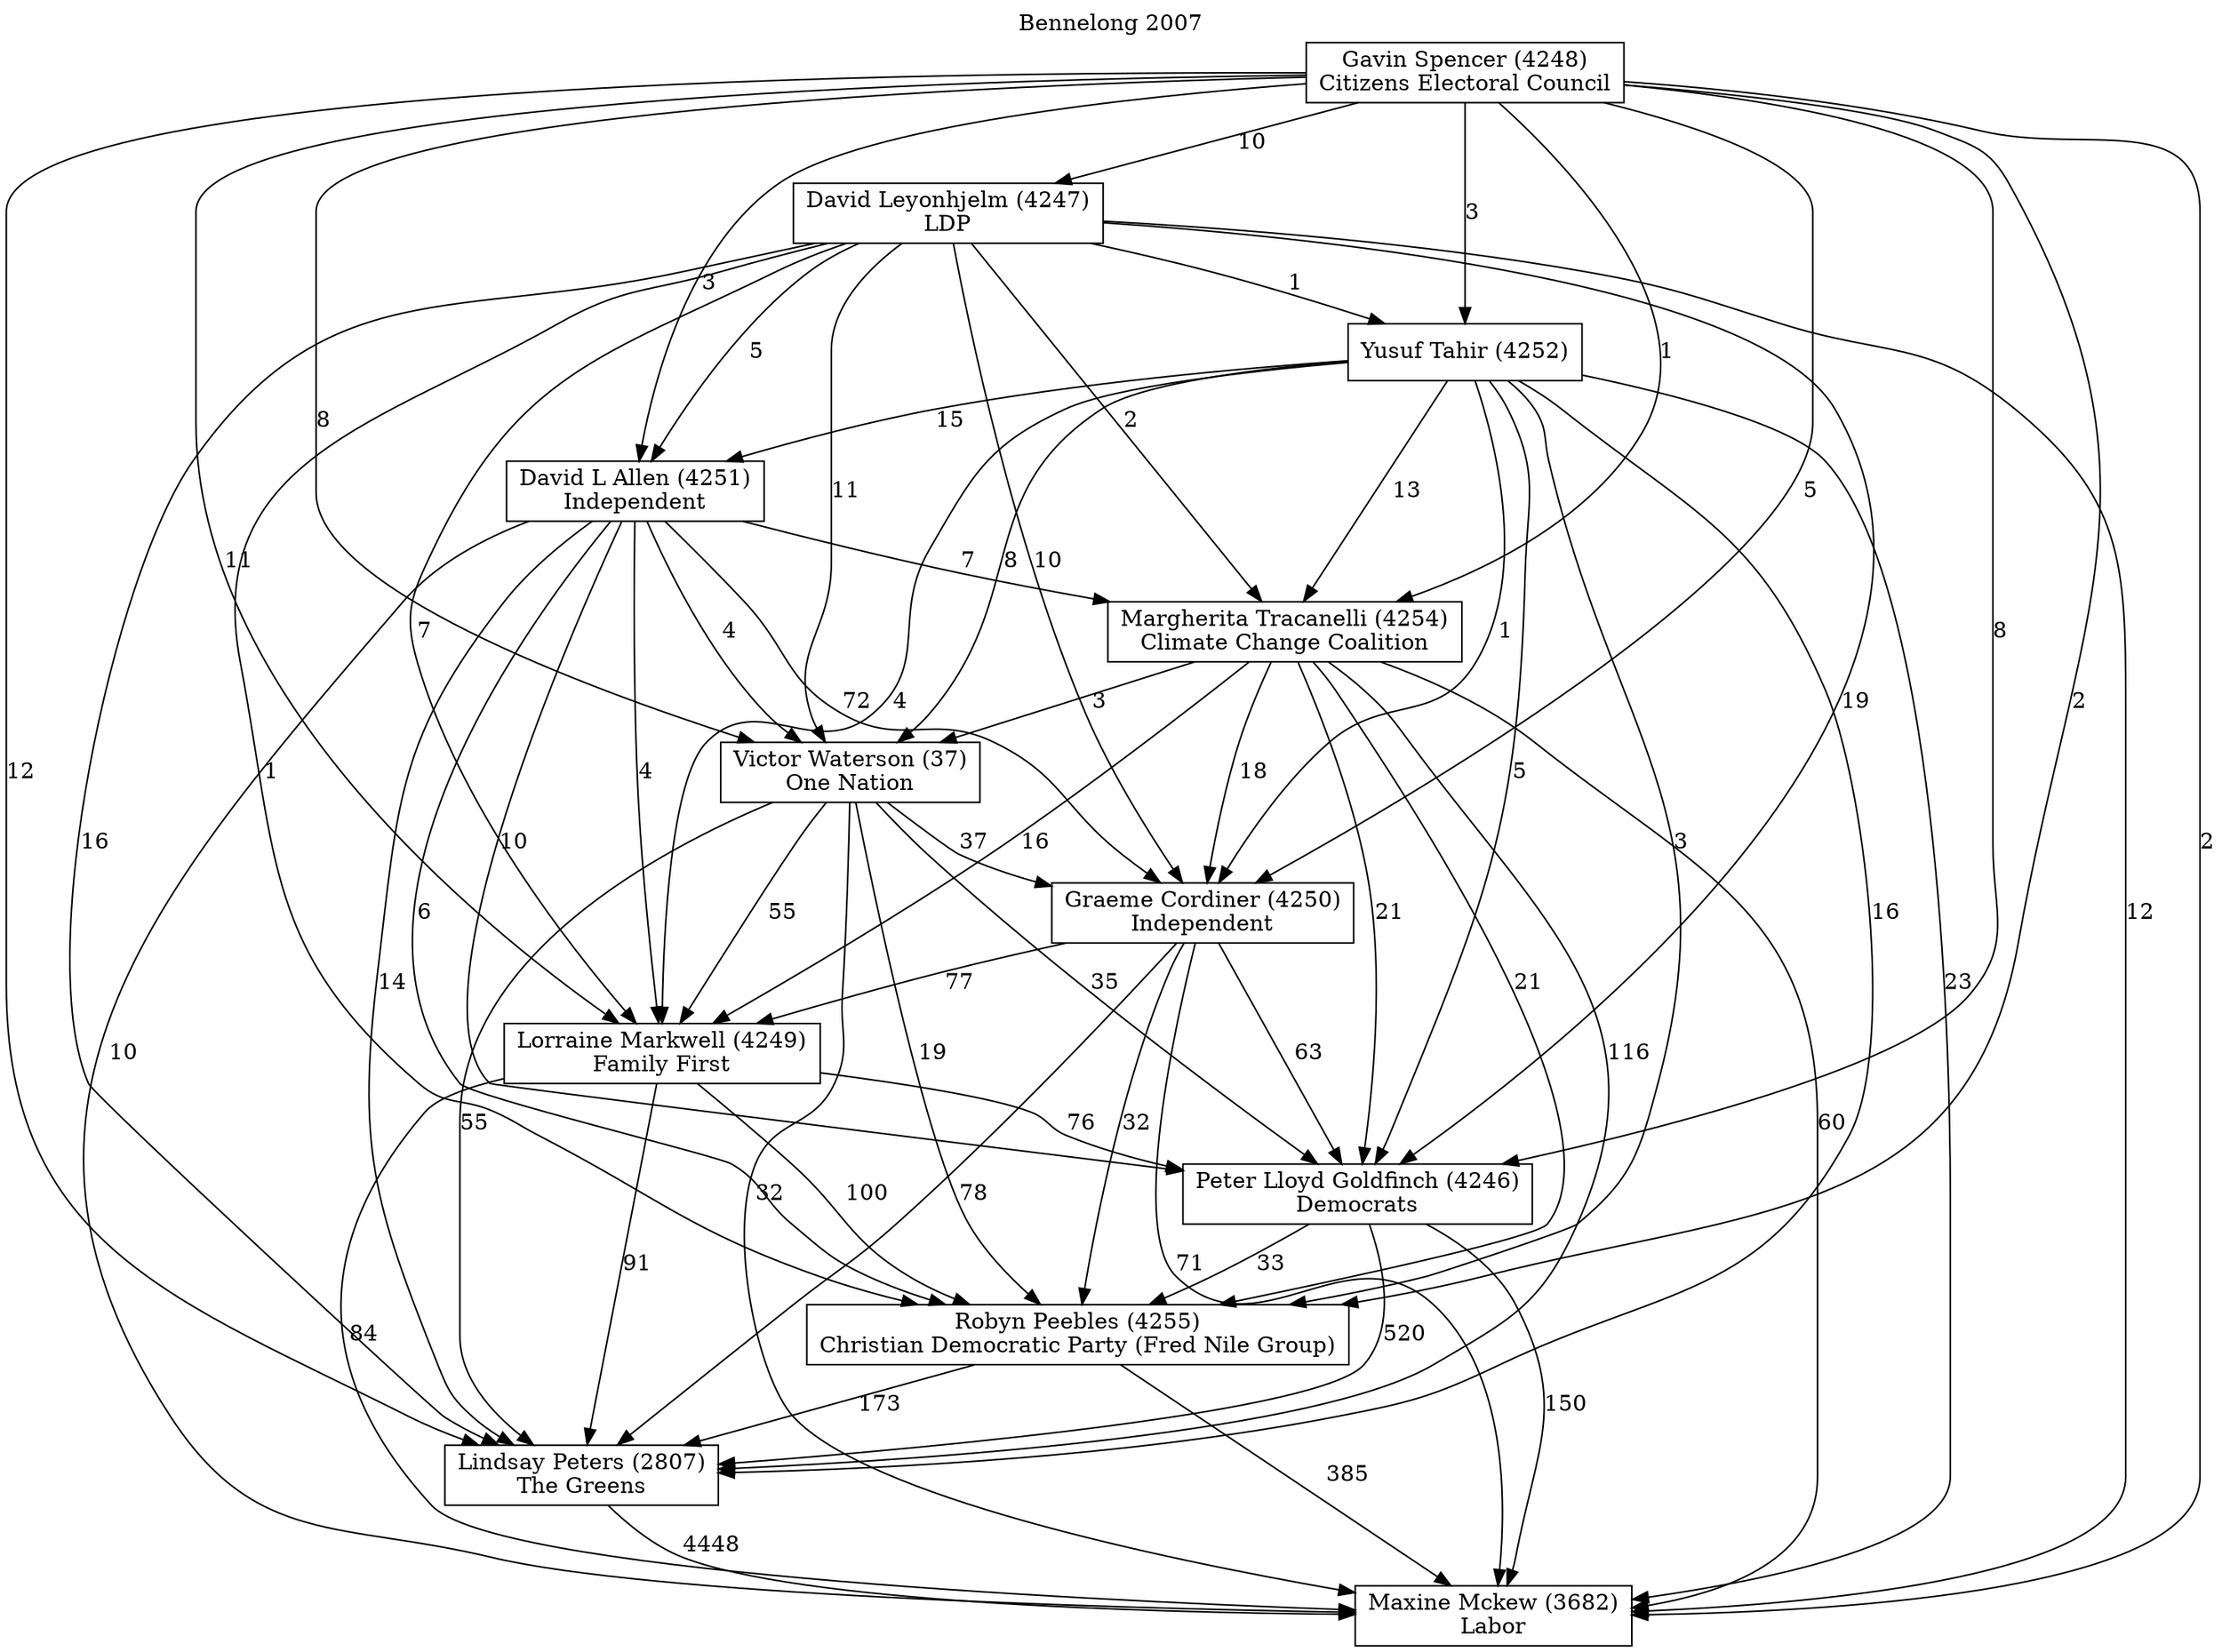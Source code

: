 // House preference flow
digraph "Maxine Mckew (3682)_Bennelong_2007" {
	graph [label="Bennelong 2007" labelloc=t mclimit=10]
	node [shape=box]
	"David L Allen (4251)" [label="David L Allen (4251)
Independent"]
	"David Leyonhjelm (4247)" [label="David Leyonhjelm (4247)
LDP"]
	"Gavin Spencer (4248)" [label="Gavin Spencer (4248)
Citizens Electoral Council"]
	"Graeme Cordiner (4250)" [label="Graeme Cordiner (4250)
Independent"]
	"Lindsay Peters (2807)" [label="Lindsay Peters (2807)
The Greens"]
	"Lorraine Markwell (4249)" [label="Lorraine Markwell (4249)
Family First"]
	"Margherita Tracanelli (4254)" [label="Margherita Tracanelli (4254)
Climate Change Coalition"]
	"Maxine Mckew (3682)" [label="Maxine Mckew (3682)
Labor"]
	"Peter Lloyd Goldfinch (4246)" [label="Peter Lloyd Goldfinch (4246)
Democrats"]
	"Robyn Peebles (4255)" [label="Robyn Peebles (4255)
Christian Democratic Party (Fred Nile Group)"]
	"Victor Waterson (37)" [label="Victor Waterson (37)
One Nation"]
	"Yusuf Tahir (4252)" [label="Yusuf Tahir (4252)
"]
	"David L Allen (4251)" -> "Graeme Cordiner (4250)" [label=72]
	"David L Allen (4251)" -> "Lindsay Peters (2807)" [label=14]
	"David L Allen (4251)" -> "Lorraine Markwell (4249)" [label=4]
	"David L Allen (4251)" -> "Margherita Tracanelli (4254)" [label=7]
	"David L Allen (4251)" -> "Maxine Mckew (3682)" [label=10]
	"David L Allen (4251)" -> "Peter Lloyd Goldfinch (4246)" [label=10]
	"David L Allen (4251)" -> "Robyn Peebles (4255)" [label=6]
	"David L Allen (4251)" -> "Victor Waterson (37)" [label=4]
	"David Leyonhjelm (4247)" -> "David L Allen (4251)" [label=5]
	"David Leyonhjelm (4247)" -> "Graeme Cordiner (4250)" [label=10]
	"David Leyonhjelm (4247)" -> "Lindsay Peters (2807)" [label=16]
	"David Leyonhjelm (4247)" -> "Lorraine Markwell (4249)" [label=7]
	"David Leyonhjelm (4247)" -> "Margherita Tracanelli (4254)" [label=2]
	"David Leyonhjelm (4247)" -> "Maxine Mckew (3682)" [label=12]
	"David Leyonhjelm (4247)" -> "Peter Lloyd Goldfinch (4246)" [label=19]
	"David Leyonhjelm (4247)" -> "Robyn Peebles (4255)" [label=1]
	"David Leyonhjelm (4247)" -> "Victor Waterson (37)" [label=11]
	"David Leyonhjelm (4247)" -> "Yusuf Tahir (4252)" [label=1]
	"Gavin Spencer (4248)" -> "David L Allen (4251)" [label=3]
	"Gavin Spencer (4248)" -> "David Leyonhjelm (4247)" [label=10]
	"Gavin Spencer (4248)" -> "Graeme Cordiner (4250)" [label=5]
	"Gavin Spencer (4248)" -> "Lindsay Peters (2807)" [label=12]
	"Gavin Spencer (4248)" -> "Lorraine Markwell (4249)" [label=11]
	"Gavin Spencer (4248)" -> "Margherita Tracanelli (4254)" [label=1]
	"Gavin Spencer (4248)" -> "Maxine Mckew (3682)" [label=2]
	"Gavin Spencer (4248)" -> "Peter Lloyd Goldfinch (4246)" [label=8]
	"Gavin Spencer (4248)" -> "Robyn Peebles (4255)" [label=2]
	"Gavin Spencer (4248)" -> "Victor Waterson (37)" [label=8]
	"Gavin Spencer (4248)" -> "Yusuf Tahir (4252)" [label=3]
	"Graeme Cordiner (4250)" -> "Lindsay Peters (2807)" [label=78]
	"Graeme Cordiner (4250)" -> "Lorraine Markwell (4249)" [label=77]
	"Graeme Cordiner (4250)" -> "Maxine Mckew (3682)" [label=71]
	"Graeme Cordiner (4250)" -> "Peter Lloyd Goldfinch (4246)" [label=63]
	"Graeme Cordiner (4250)" -> "Robyn Peebles (4255)" [label=32]
	"Lindsay Peters (2807)" -> "Maxine Mckew (3682)" [label=4448]
	"Lorraine Markwell (4249)" -> "Lindsay Peters (2807)" [label=91]
	"Lorraine Markwell (4249)" -> "Maxine Mckew (3682)" [label=84]
	"Lorraine Markwell (4249)" -> "Peter Lloyd Goldfinch (4246)" [label=76]
	"Lorraine Markwell (4249)" -> "Robyn Peebles (4255)" [label=100]
	"Margherita Tracanelli (4254)" -> "Graeme Cordiner (4250)" [label=18]
	"Margherita Tracanelli (4254)" -> "Lindsay Peters (2807)" [label=116]
	"Margherita Tracanelli (4254)" -> "Lorraine Markwell (4249)" [label=16]
	"Margherita Tracanelli (4254)" -> "Maxine Mckew (3682)" [label=60]
	"Margherita Tracanelli (4254)" -> "Peter Lloyd Goldfinch (4246)" [label=21]
	"Margherita Tracanelli (4254)" -> "Robyn Peebles (4255)" [label=21]
	"Margherita Tracanelli (4254)" -> "Victor Waterson (37)" [label=3]
	"Peter Lloyd Goldfinch (4246)" -> "Lindsay Peters (2807)" [label=520]
	"Peter Lloyd Goldfinch (4246)" -> "Maxine Mckew (3682)" [label=150]
	"Peter Lloyd Goldfinch (4246)" -> "Robyn Peebles (4255)" [label=33]
	"Robyn Peebles (4255)" -> "Lindsay Peters (2807)" [label=173]
	"Robyn Peebles (4255)" -> "Maxine Mckew (3682)" [label=385]
	"Victor Waterson (37)" -> "Graeme Cordiner (4250)" [label=37]
	"Victor Waterson (37)" -> "Lindsay Peters (2807)" [label=55]
	"Victor Waterson (37)" -> "Lorraine Markwell (4249)" [label=55]
	"Victor Waterson (37)" -> "Maxine Mckew (3682)" [label=32]
	"Victor Waterson (37)" -> "Peter Lloyd Goldfinch (4246)" [label=35]
	"Victor Waterson (37)" -> "Robyn Peebles (4255)" [label=19]
	"Yusuf Tahir (4252)" -> "David L Allen (4251)" [label=15]
	"Yusuf Tahir (4252)" -> "Graeme Cordiner (4250)" [label=1]
	"Yusuf Tahir (4252)" -> "Lindsay Peters (2807)" [label=16]
	"Yusuf Tahir (4252)" -> "Lorraine Markwell (4249)" [label=4]
	"Yusuf Tahir (4252)" -> "Margherita Tracanelli (4254)" [label=13]
	"Yusuf Tahir (4252)" -> "Maxine Mckew (3682)" [label=23]
	"Yusuf Tahir (4252)" -> "Peter Lloyd Goldfinch (4246)" [label=5]
	"Yusuf Tahir (4252)" -> "Robyn Peebles (4255)" [label=3]
	"Yusuf Tahir (4252)" -> "Victor Waterson (37)" [label=8]
}
